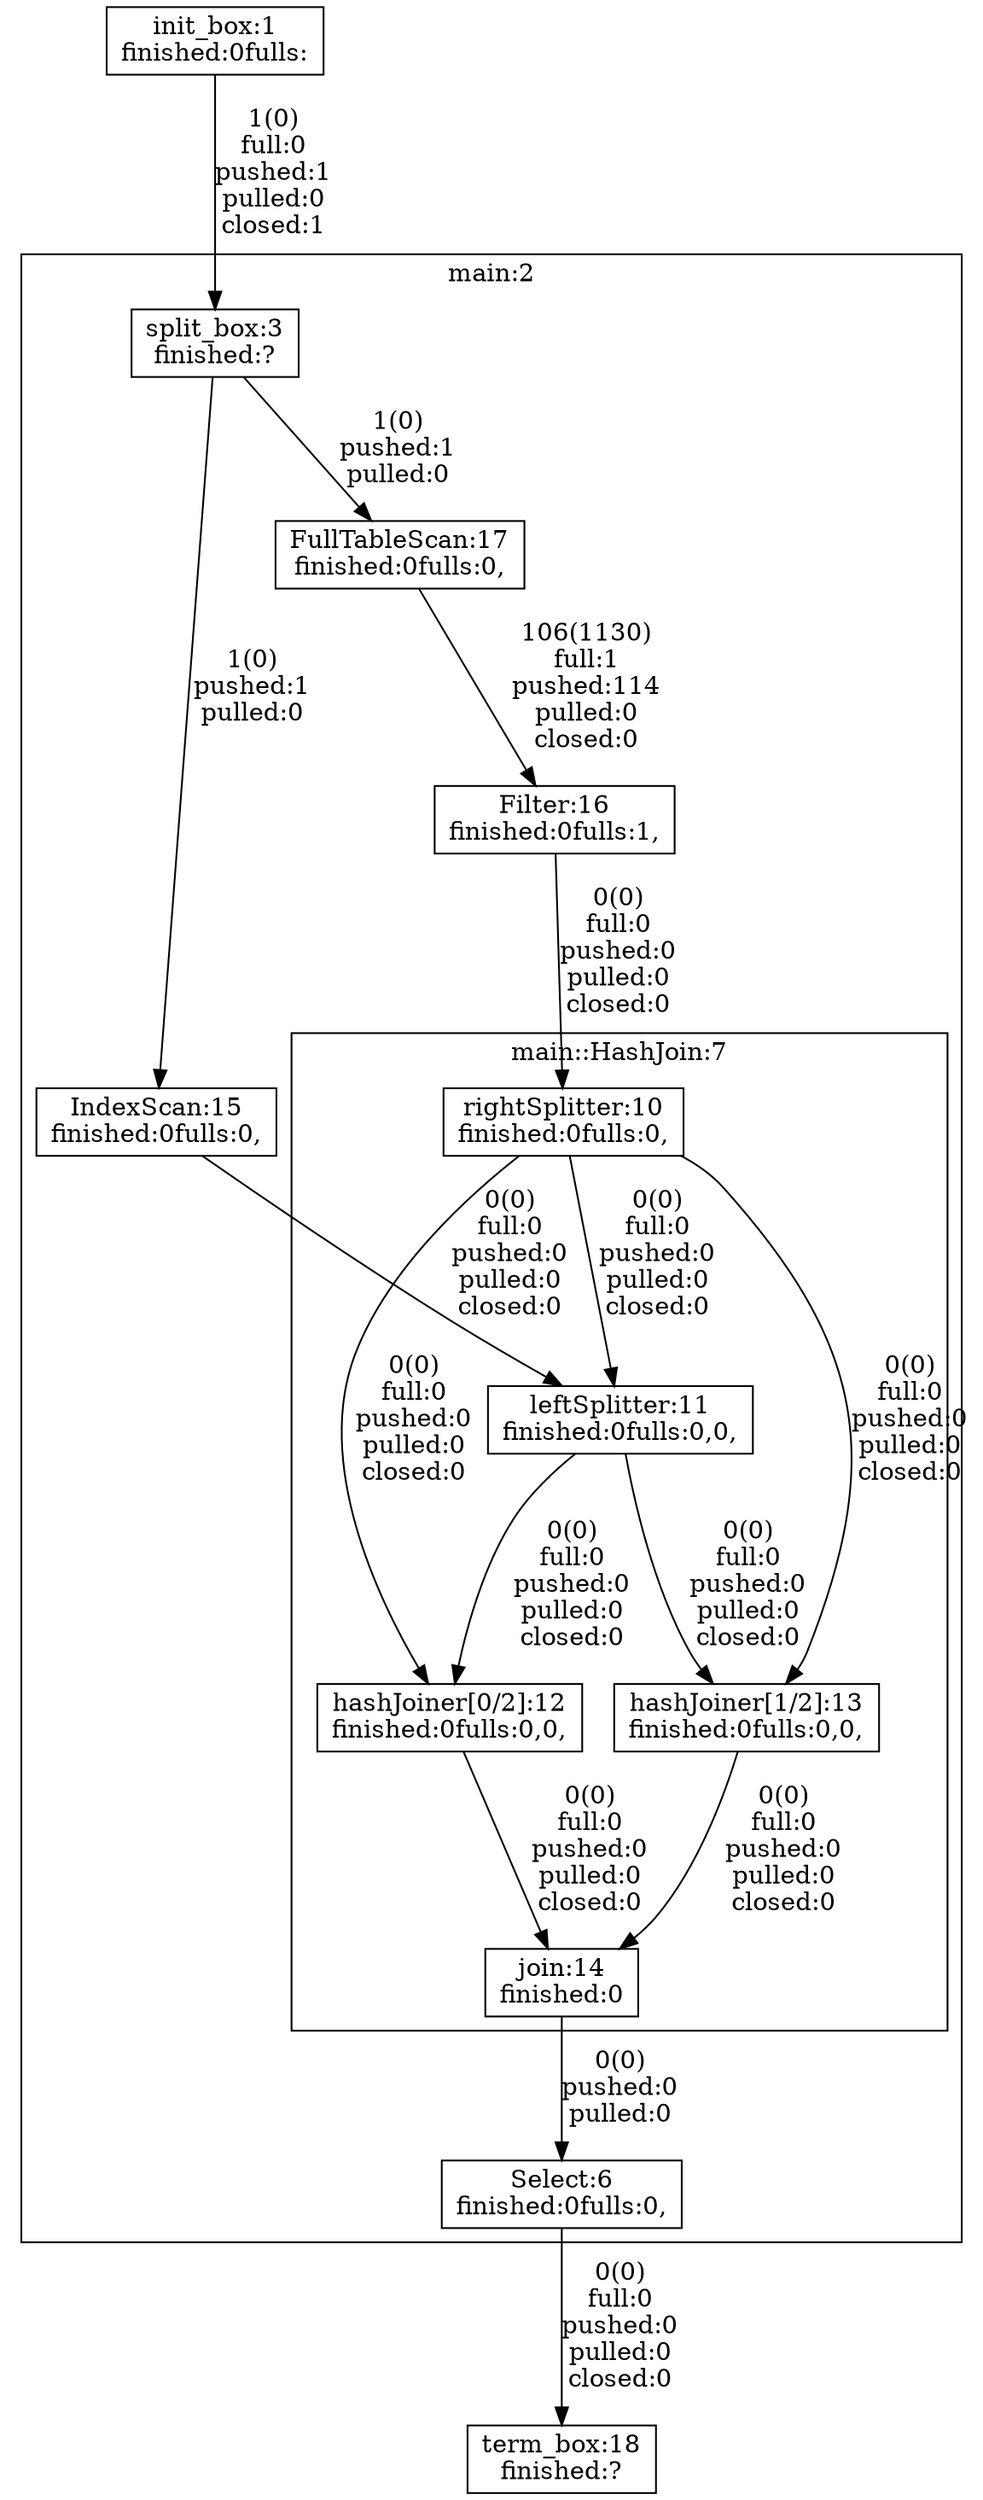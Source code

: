 digraph G {
	"1" [ shape=box, label="init_box:1\nfinished:0\fulls:" ];
	subgraph "clustermain:2" { label="main:2";
		"3" [ shape=box, label="split_box:3\nfinished:?" ];
		"15" [ shape=box, label="IndexScan:15\nfinished:0\fulls:0," ];
		"17" [ shape=box, label="FullTableScan:17\nfinished:0\fulls:0," ];
		subgraph "clustermain::HashJoin:7" { label="main::HashJoin:7";
			"11" [ shape=box, label="leftSplitter:11\nfinished:0\fulls:0,0," ];
			"10" [ shape=box, label="rightSplitter:10\nfinished:0\fulls:0," ];
			"12" [ shape=box, label="hashJoiner[0/2]:12\nfinished:0\fulls:0,0," ];
			"13" [ shape=box, label="hashJoiner[1/2]:13\nfinished:0\fulls:0,0," ];
			"14" [ shape=box, label="join:14\nfinished:0" ];
		}
		"16" [ shape=box, label="Filter:16\nfinished:0\fulls:1," ];
		"6" [ shape=box, label="Select:6\nfinished:0\fulls:0," ];
	}
	"18" [ shape=box, label="term_box:18\nfinished:?" ];
"1" -> "3" [label="1(0)\nfull:0\npushed:1\npulled:0\nclosed:1"];
"3" -> "15" [label="1(0)\npushed:1\npulled:0"];
"3" -> "17" [label="1(0)\npushed:1\npulled:0"];
"15" -> "11" [label="0(0)\nfull:0\npushed:0\npulled:0\nclosed:0"];
"17" -> "16" [label="106(1130)\nfull:1\npushed:114\npulled:0\nclosed:0"];
"11" -> "12" [label="0(0)\nfull:0\npushed:0\npulled:0\nclosed:0"];
"11" -> "13" [label="0(0)\nfull:0\npushed:0\npulled:0\nclosed:0"];
"16" -> "10" [label="0(0)\nfull:0\npushed:0\npulled:0\nclosed:0"];
"12" -> "14" [label="0(0)\nfull:0\npushed:0\npulled:0\nclosed:0"];
"13" -> "14" [label="0(0)\nfull:0\npushed:0\npulled:0\nclosed:0"];
"10" -> "12" [label="0(0)\nfull:0\npushed:0\npulled:0\nclosed:0"];
"10" -> "13" [label="0(0)\nfull:0\npushed:0\npulled:0\nclosed:0"];
"10" -> "11" [label="0(0)\nfull:0\npushed:0\npulled:0\nclosed:0"];
"14" -> "6" [label="0(0)\npushed:0\npulled:0"];
"6" -> "18" [label="0(0)\nfull:0\npushed:0\npulled:0\nclosed:0"];
}
